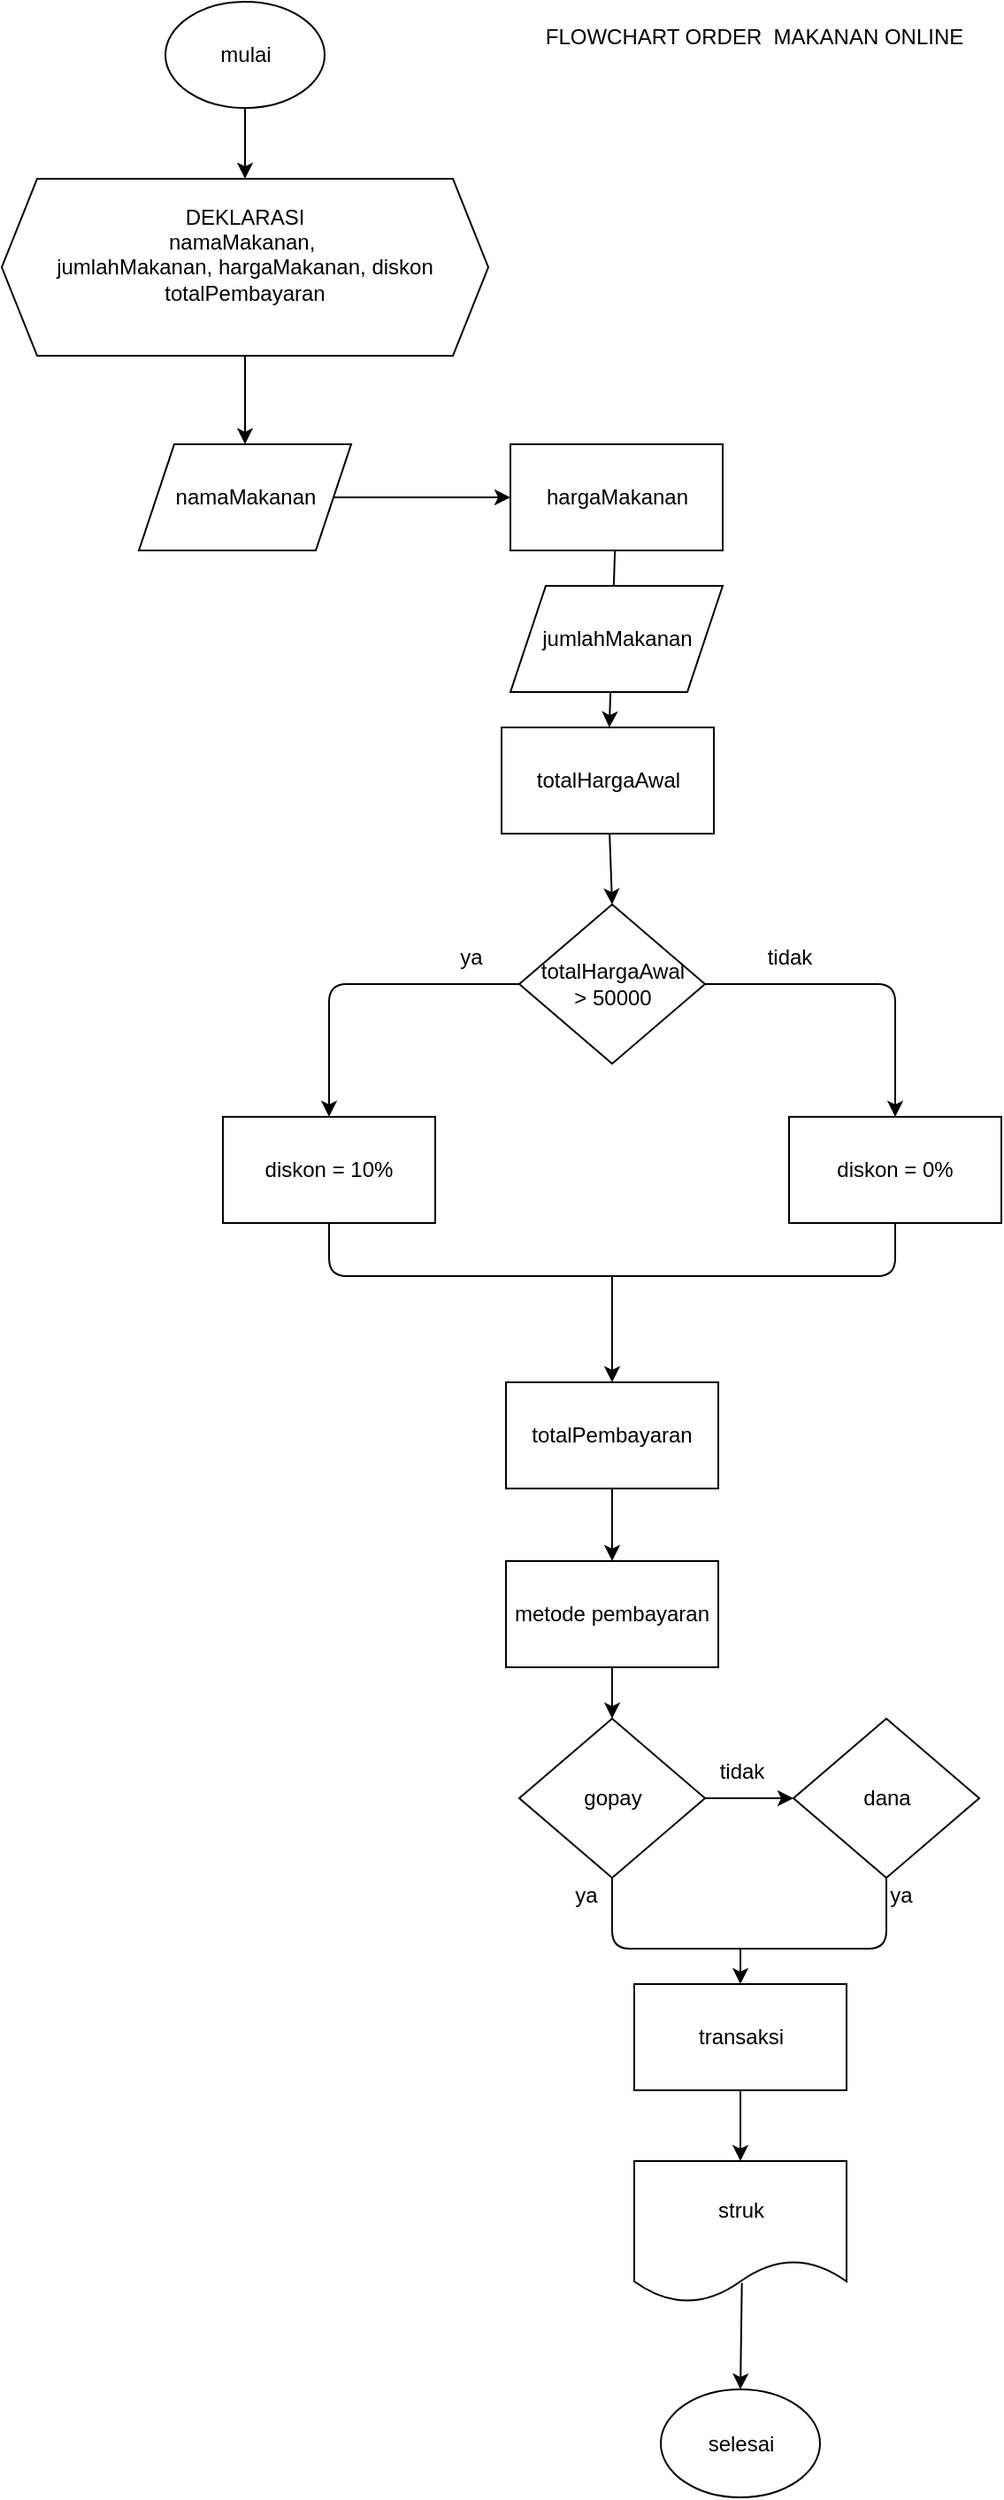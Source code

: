 <mxfile>
    <diagram id="KViaSWqj4sRJXf8etVpJ" name="Page-1">
        <mxGraphModel dx="764" dy="258" grid="1" gridSize="10" guides="1" tooltips="1" connect="1" arrows="1" fold="1" page="1" pageScale="1" pageWidth="850" pageHeight="1100" math="0" shadow="0">
            <root>
                <mxCell id="0"/>
                <mxCell id="1" parent="0"/>
                <mxCell id="2" style="edgeStyle=none;html=1;entryX=0.5;entryY=0;entryDx=0;entryDy=0;" edge="1" parent="1" source="3" target="7">
                    <mxGeometry relative="1" as="geometry"/>
                </mxCell>
                <mxCell id="3" value="mulai" style="ellipse;whiteSpace=wrap;html=1;" vertex="1" parent="1">
                    <mxGeometry x="202.5" y="50" width="90" height="60" as="geometry"/>
                </mxCell>
                <mxCell id="4" style="edgeStyle=none;html=1;entryX=0;entryY=0.5;entryDx=0;entryDy=0;startArrow=none;startFill=0;endArrow=classic;endFill=1;" edge="1" parent="1" source="5" target="18">
                    <mxGeometry relative="1" as="geometry"/>
                </mxCell>
                <mxCell id="5" value="namaMakanan" style="shape=parallelogram;perimeter=parallelogramPerimeter;whiteSpace=wrap;html=1;fixedSize=1;" vertex="1" parent="1">
                    <mxGeometry x="187.5" y="300" width="120" height="60" as="geometry"/>
                </mxCell>
                <mxCell id="6" style="edgeStyle=none;html=1;entryX=0.5;entryY=0;entryDx=0;entryDy=0;" edge="1" parent="1" source="7" target="5">
                    <mxGeometry relative="1" as="geometry"/>
                </mxCell>
                <mxCell id="7" value="&lt;div&gt;DEKLARASI&lt;/div&gt;&lt;div&gt;&lt;span&gt;namaMakanan,&amp;nbsp;&lt;/span&gt;&lt;/div&gt;&lt;div&gt;&lt;span&gt;jumlahMakanan, hargaMakanan, diskon totalPembayaran&lt;/span&gt;&lt;/div&gt;&lt;div&gt;&amp;nbsp;&lt;/div&gt;" style="shape=hexagon;perimeter=hexagonPerimeter2;whiteSpace=wrap;html=1;fixedSize=1;" vertex="1" parent="1">
                    <mxGeometry x="110" y="150" width="275" height="100" as="geometry"/>
                </mxCell>
                <mxCell id="8" style="edgeStyle=none;html=1;entryX=0.5;entryY=0;entryDx=0;entryDy=0;" edge="1" parent="1" source="9" target="11">
                    <mxGeometry relative="1" as="geometry">
                        <Array as="points">
                            <mxPoint x="295" y="605"/>
                        </Array>
                    </mxGeometry>
                </mxCell>
                <mxCell id="9" value="totalHargaAwal&lt;br&gt;&amp;gt; 50000" style="rhombus;whiteSpace=wrap;html=1;" vertex="1" parent="1">
                    <mxGeometry x="402.5" y="560" width="105" height="90" as="geometry"/>
                </mxCell>
                <mxCell id="10" style="edgeStyle=none;html=1;endArrow=none;endFill=0;" edge="1" parent="1" source="11">
                    <mxGeometry relative="1" as="geometry">
                        <mxPoint x="550" y="770" as="targetPoint"/>
                        <Array as="points">
                            <mxPoint x="295" y="770"/>
                        </Array>
                    </mxGeometry>
                </mxCell>
                <mxCell id="11" value="diskon = 10%" style="rounded=0;whiteSpace=wrap;html=1;" vertex="1" parent="1">
                    <mxGeometry x="235" y="680" width="120" height="60" as="geometry"/>
                </mxCell>
                <mxCell id="12" style="edgeStyle=none;html=1;entryX=0.5;entryY=0;entryDx=0;entryDy=0;startArrow=none;startFill=0;endArrow=classic;endFill=1;exitX=1;exitY=0.5;exitDx=0;exitDy=0;" edge="1" parent="1" source="9" target="14">
                    <mxGeometry relative="1" as="geometry">
                        <mxPoint x="650" y="650" as="sourcePoint"/>
                        <Array as="points">
                            <mxPoint x="615" y="605"/>
                        </Array>
                    </mxGeometry>
                </mxCell>
                <mxCell id="13" style="edgeStyle=none;html=1;endArrow=none;endFill=0;" edge="1" parent="1" source="14">
                    <mxGeometry relative="1" as="geometry">
                        <mxPoint x="535" y="770" as="targetPoint"/>
                        <Array as="points">
                            <mxPoint x="615" y="770"/>
                        </Array>
                    </mxGeometry>
                </mxCell>
                <mxCell id="14" value="diskon = 0%" style="rounded=0;whiteSpace=wrap;html=1;" vertex="1" parent="1">
                    <mxGeometry x="555" y="680" width="120" height="60" as="geometry"/>
                </mxCell>
                <mxCell id="15" value="tidak" style="text;html=1;align=center;verticalAlign=middle;resizable=0;points=[];autosize=1;strokeColor=none;fillColor=none;" vertex="1" parent="1">
                    <mxGeometry x="535" y="580" width="40" height="20" as="geometry"/>
                </mxCell>
                <mxCell id="16" value="ya" style="text;html=1;align=center;verticalAlign=middle;resizable=0;points=[];autosize=1;strokeColor=none;fillColor=none;" vertex="1" parent="1">
                    <mxGeometry x="360" y="580" width="30" height="20" as="geometry"/>
                </mxCell>
                <mxCell id="17" value="" style="edgeStyle=none;html=1;startArrow=none;startFill=0;endArrow=classic;endFill=1;" edge="1" parent="1" source="18" target="39">
                    <mxGeometry relative="1" as="geometry"/>
                </mxCell>
                <mxCell id="18" value="&lt;span&gt;hargaMakanan&lt;/span&gt;" style="rounded=0;whiteSpace=wrap;html=1;" vertex="1" parent="1">
                    <mxGeometry x="397.5" y="300" width="120" height="60" as="geometry"/>
                </mxCell>
                <mxCell id="19" style="edgeStyle=none;html=1;startArrow=none;startFill=0;endArrow=classic;endFill=1;entryX=0.5;entryY=0;entryDx=0;entryDy=0;" edge="1" parent="1" source="21" target="25">
                    <mxGeometry relative="1" as="geometry">
                        <mxPoint x="455" y="940" as="targetPoint"/>
                    </mxGeometry>
                </mxCell>
                <mxCell id="20" style="edgeStyle=none;html=1;startArrow=classic;startFill=1;endArrow=none;endFill=0;" edge="1" parent="1" source="21">
                    <mxGeometry relative="1" as="geometry">
                        <mxPoint x="455" y="770" as="targetPoint"/>
                    </mxGeometry>
                </mxCell>
                <mxCell id="21" value="&lt;span&gt;totalPembayaran&lt;/span&gt;" style="rounded=0;whiteSpace=wrap;html=1;" vertex="1" parent="1">
                    <mxGeometry x="395" y="830" width="120" height="60" as="geometry"/>
                </mxCell>
                <mxCell id="22" value="FLOWCHART ORDER&amp;nbsp; MAKANAN ONLINE" style="text;html=1;align=center;verticalAlign=middle;resizable=0;points=[];autosize=1;strokeColor=none;fillColor=none;" vertex="1" parent="1">
                    <mxGeometry x="410" y="60" width="250" height="20" as="geometry"/>
                </mxCell>
                <mxCell id="23" value="jumlahMakanan" style="shape=parallelogram;perimeter=parallelogramPerimeter;whiteSpace=wrap;html=1;fixedSize=1;" vertex="1" parent="1">
                    <mxGeometry x="397.5" y="380" width="120" height="60" as="geometry"/>
                </mxCell>
                <mxCell id="24" style="edgeStyle=none;html=1;entryX=0.5;entryY=0;entryDx=0;entryDy=0;startArrow=none;startFill=0;endArrow=classic;endFill=1;" edge="1" parent="1" source="25" target="31">
                    <mxGeometry relative="1" as="geometry"/>
                </mxCell>
                <mxCell id="25" value="metode pembayaran" style="rounded=0;whiteSpace=wrap;html=1;" vertex="1" parent="1">
                    <mxGeometry x="395" y="931" width="120" height="60" as="geometry"/>
                </mxCell>
                <mxCell id="26" value="struk" style="shape=document;whiteSpace=wrap;html=1;boundedLbl=1;" vertex="1" parent="1">
                    <mxGeometry x="467.5" y="1270" width="120" height="80" as="geometry"/>
                </mxCell>
                <mxCell id="27" style="edgeStyle=none;html=1;startArrow=classic;startFill=1;endArrow=none;endFill=0;exitX=0.5;exitY=0;exitDx=0;exitDy=0;entryX=0.507;entryY=0.861;entryDx=0;entryDy=0;entryPerimeter=0;" edge="1" parent="1" source="28" target="26">
                    <mxGeometry relative="1" as="geometry">
                        <mxPoint x="527" y="1359" as="targetPoint"/>
                        <mxPoint x="527" y="1389" as="sourcePoint"/>
                    </mxGeometry>
                </mxCell>
                <mxCell id="28" value="selesai" style="ellipse;whiteSpace=wrap;html=1;" vertex="1" parent="1">
                    <mxGeometry x="482.5" y="1399" width="90" height="61" as="geometry"/>
                </mxCell>
                <mxCell id="29" style="edgeStyle=none;html=1;startArrow=none;startFill=0;endArrow=none;endFill=0;" edge="1" parent="1" source="31">
                    <mxGeometry relative="1" as="geometry">
                        <mxPoint x="532.5" y="1065" as="targetPoint"/>
                    </mxGeometry>
                </mxCell>
                <mxCell id="30" style="edgeStyle=none;html=1;startArrow=none;startFill=0;endArrow=none;endFill=0;" edge="1" parent="1" source="31">
                    <mxGeometry relative="1" as="geometry">
                        <mxPoint x="520" y="1150" as="targetPoint"/>
                        <Array as="points">
                            <mxPoint x="455" y="1150"/>
                        </Array>
                    </mxGeometry>
                </mxCell>
                <mxCell id="31" value="gopay" style="rhombus;whiteSpace=wrap;html=1;" vertex="1" parent="1">
                    <mxGeometry x="402.5" y="1020" width="105" height="90" as="geometry"/>
                </mxCell>
                <mxCell id="32" value="" style="edgeStyle=none;html=1;startArrow=classic;startFill=1;endArrow=none;endFill=0;" edge="1" parent="1" source="34" target="31">
                    <mxGeometry relative="1" as="geometry"/>
                </mxCell>
                <mxCell id="33" style="edgeStyle=none;html=1;startArrow=none;startFill=0;endArrow=none;endFill=0;" edge="1" parent="1" source="34">
                    <mxGeometry relative="1" as="geometry">
                        <mxPoint x="520" y="1150" as="targetPoint"/>
                        <Array as="points">
                            <mxPoint x="610" y="1150"/>
                        </Array>
                    </mxGeometry>
                </mxCell>
                <mxCell id="34" value="dana" style="rhombus;whiteSpace=wrap;html=1;" vertex="1" parent="1">
                    <mxGeometry x="557.5" y="1020" width="105" height="90" as="geometry"/>
                </mxCell>
                <mxCell id="35" value="tidak" style="text;html=1;align=center;verticalAlign=middle;resizable=0;points=[];autosize=1;strokeColor=none;fillColor=none;" vertex="1" parent="1">
                    <mxGeometry x="507.5" y="1040" width="40" height="20" as="geometry"/>
                </mxCell>
                <mxCell id="36" value="ya" style="text;html=1;align=center;verticalAlign=middle;resizable=0;points=[];autosize=1;strokeColor=none;fillColor=none;" vertex="1" parent="1">
                    <mxGeometry x="425" y="1110" width="30" height="20" as="geometry"/>
                </mxCell>
                <mxCell id="37" value="ya" style="text;html=1;align=center;verticalAlign=middle;resizable=0;points=[];autosize=1;strokeColor=none;fillColor=none;" vertex="1" parent="1">
                    <mxGeometry x="602.5" y="1110" width="30" height="20" as="geometry"/>
                </mxCell>
                <mxCell id="38" style="edgeStyle=none;html=1;entryX=0.5;entryY=0;entryDx=0;entryDy=0;startArrow=none;startFill=0;endArrow=classic;endFill=1;" edge="1" parent="1" source="39" target="9">
                    <mxGeometry relative="1" as="geometry"/>
                </mxCell>
                <mxCell id="39" value="&lt;span&gt;totalHargaAwal&lt;/span&gt;" style="rounded=0;whiteSpace=wrap;html=1;" vertex="1" parent="1">
                    <mxGeometry x="392.5" y="460" width="120" height="60" as="geometry"/>
                </mxCell>
                <mxCell id="40" style="edgeStyle=none;html=1;startArrow=classic;startFill=1;endArrow=none;endFill=0;" edge="1" parent="1" source="42">
                    <mxGeometry relative="1" as="geometry">
                        <mxPoint x="527.5" y="1150" as="targetPoint"/>
                    </mxGeometry>
                </mxCell>
                <mxCell id="41" style="edgeStyle=none;html=1;entryX=0.5;entryY=0;entryDx=0;entryDy=0;startArrow=none;startFill=0;endArrow=classic;endFill=1;" edge="1" parent="1" source="42" target="26">
                    <mxGeometry relative="1" as="geometry"/>
                </mxCell>
                <mxCell id="42" value="transaksi" style="rounded=0;whiteSpace=wrap;html=1;" vertex="1" parent="1">
                    <mxGeometry x="467.5" y="1170" width="120" height="60" as="geometry"/>
                </mxCell>
            </root>
        </mxGraphModel>
    </diagram>
</mxfile>